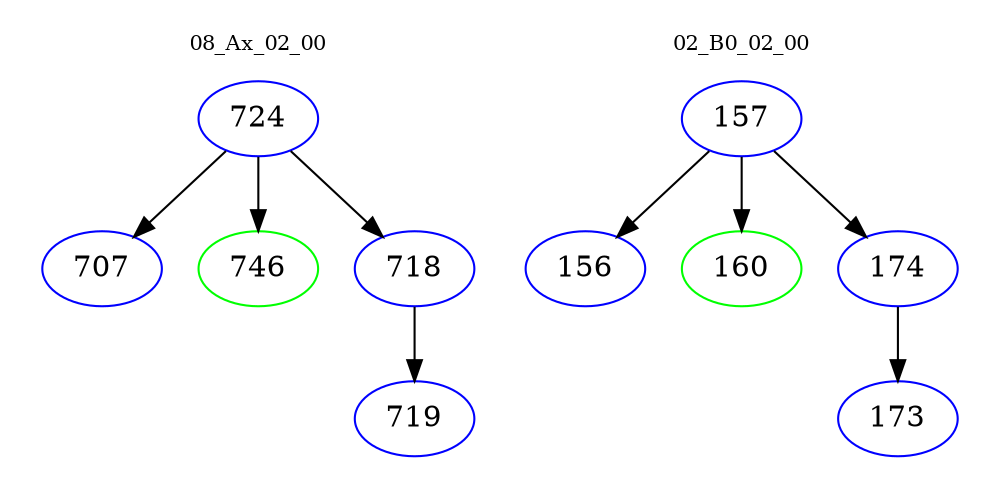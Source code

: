 digraph{
subgraph cluster_0 {
color = white
label = "08_Ax_02_00";
fontsize=10;
T0_724 [label="724", color="blue"]
T0_724 -> T0_707 [color="black"]
T0_707 [label="707", color="blue"]
T0_724 -> T0_746 [color="black"]
T0_746 [label="746", color="green"]
T0_724 -> T0_718 [color="black"]
T0_718 [label="718", color="blue"]
T0_718 -> T0_719 [color="black"]
T0_719 [label="719", color="blue"]
}
subgraph cluster_1 {
color = white
label = "02_B0_02_00";
fontsize=10;
T1_157 [label="157", color="blue"]
T1_157 -> T1_156 [color="black"]
T1_156 [label="156", color="blue"]
T1_157 -> T1_160 [color="black"]
T1_160 [label="160", color="green"]
T1_157 -> T1_174 [color="black"]
T1_174 [label="174", color="blue"]
T1_174 -> T1_173 [color="black"]
T1_173 [label="173", color="blue"]
}
}
